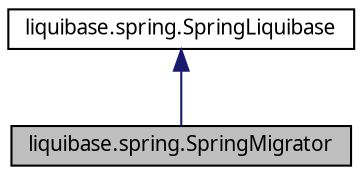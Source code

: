 digraph G
{
  edge [fontname="FreeSans.ttf",fontsize=10,labelfontname="FreeSans.ttf",labelfontsize=10];
  node [fontname="FreeSans.ttf",fontsize=10,shape=record];
  Node1 [label="liquibase.spring.SpringMigrator",height=0.2,width=0.4,color="black", fillcolor="grey75", style="filled" fontcolor="black"];
  Node2 -> Node1 [dir=back,color="midnightblue",fontsize=10,style="solid",fontname="FreeSans.ttf"];
  Node2 [label="liquibase.spring.SpringLiquibase",height=0.2,width=0.4,color="black", fillcolor="white", style="filled",URL="$classliquibase_1_1spring_1_1_spring_liquibase.html",tooltip="A Spring-ified wrapper for Liquibase."];
}
